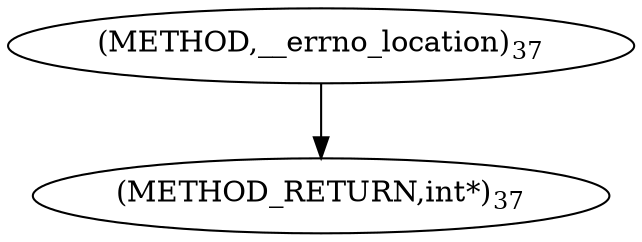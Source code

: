 digraph "__errno_location" {  
"33150" [label = <(METHOD,__errno_location)<SUB>37</SUB>> ]
"33152" [label = <(METHOD_RETURN,int*)<SUB>37</SUB>> ]
  "33150" -> "33152" 
}
